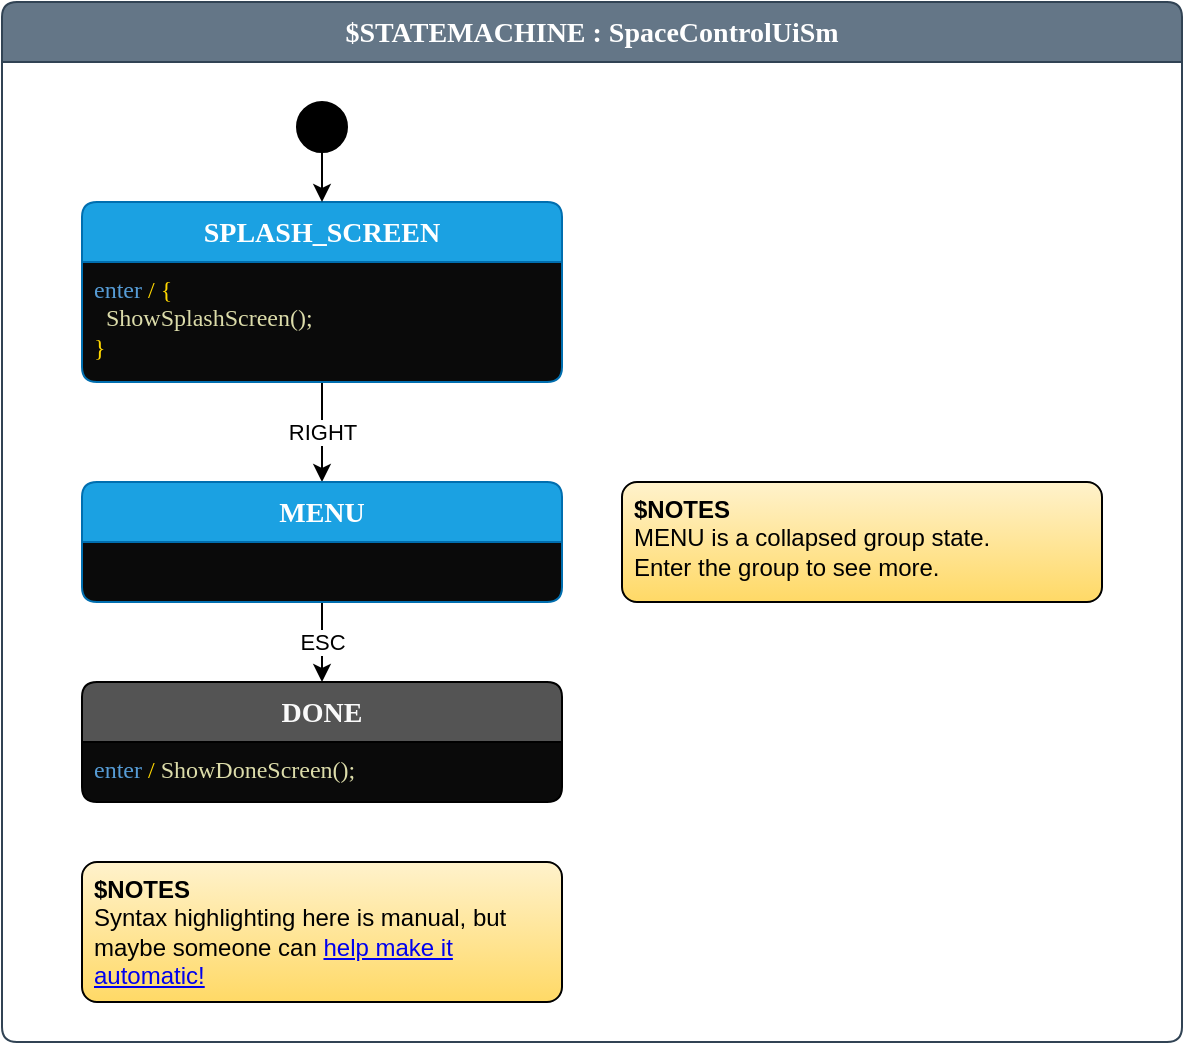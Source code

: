 <mxfile>
    <diagram id="W3NqQyA0DYsyPUMlNqVw" name="Page-1">
        <mxGraphModel dx="1012" dy="787" grid="1" gridSize="10" guides="1" tooltips="1" connect="1" arrows="1" fold="1" page="1" pageScale="1" pageWidth="850" pageHeight="1100" math="0" shadow="0">
            <root>
                <mxCell id="0"/>
                <mxCell id="1" parent="0"/>
                <mxCell id="2" value="$STATEMACHINE : SpaceControlUiSm" style="shape=swimlane;rotatable=0;align=center;verticalAlign=top;fontFamily=Lucida Console;startSize=30;fontSize=14;fontStyle=1;fontColor=#ffffff;fillColor=#647687;swimlaneFillColor=default;rounded=1;arcSize=15;absoluteArcSize=1;strokeColor=#314354;" parent="1" vertex="1">
                    <mxGeometry x="100" y="40" width="590" height="520" as="geometry"/>
                </mxCell>
                <mxCell id="3" value=" " style="fontFamily=Lucida Console;align=left;verticalAlign=top;fillColor=none;gradientColor=none;strokeColor=none;rounded=0;spacingLeft=4;resizable=0;movable=0;deletable=0;rotatable=0;autosize=1;" parent="2" vertex="1" connectable="0">
                    <mxGeometry y="30" width="30" height="20" as="geometry"/>
                </mxCell>
                <mxCell id="4" value="$initial_state" style="shape=ellipse;aspect=fixed;fillColor=#000000;resizable=0;rotatable=0;noLabel=1;editable=0;" parent="2" vertex="1">
                    <mxGeometry x="147.5" y="50" width="25" height="25" as="geometry"/>
                </mxCell>
                <mxCell id="27" value="RIGHT" style="edgeStyle=none;html=1;exitX=0.5;exitY=1;exitDx=0;exitDy=0;entryX=0.5;entryY=0;entryDx=0;entryDy=0;" parent="2" source="5" target="11" edge="1">
                    <mxGeometry relative="1" as="geometry">
                        <mxPoint as="offset"/>
                    </mxGeometry>
                </mxCell>
                <mxCell id="5" value="SPLASH_SCREEN" style="shape=swimlane;rotatable=0;align=center;verticalAlign=top;fontFamily=Lucida Console;startSize=30;fontSize=14;fontStyle=1;fontColor=#ffffff;fillColor=#1ba1e2;swimlaneFillColor=#0A0A0A;rounded=1;arcSize=15;absoluteArcSize=1;strokeColor=#006EAF;labelBackgroundColor=none;labelBorderColor=none;" parent="2" vertex="1">
                    <mxGeometry x="40" y="100" width="240" height="90" as="geometry"/>
                </mxCell>
                <mxCell id="6" value="&lt;font color=&quot;#569cd6&quot;&gt;enter&lt;/font&gt;&lt;font color=&quot;#1ba1e2&quot;&gt; &lt;/font&gt;&lt;font color=&quot;#ffd700&quot;&gt;/ {&lt;br&gt;&amp;nbsp; &lt;/font&gt;&lt;font color=&quot;#dcdcaa&quot;&gt;ShowSplashScreen();&lt;br&gt;&lt;/font&gt;&lt;font color=&quot;#ffd700&quot;&gt;}&lt;/font&gt;" style="fontFamily=Lucida Console;align=left;verticalAlign=top;fillColor=none;gradientColor=none;strokeColor=none;rounded=0;spacingLeft=4;resizable=0;movable=0;deletable=0;rotatable=0;autosize=1;html=1;" parent="5" vertex="1" connectable="0">
                    <mxGeometry y="30" width="180" height="60" as="geometry"/>
                </mxCell>
                <mxCell id="9" style="entryX=0.5;entryY=0;entryDx=0;entryDy=0;" parent="2" source="4" target="5" edge="1">
                    <mxGeometry relative="1" as="geometry"/>
                </mxCell>
                <mxCell id="16" value="ESC" style="edgeStyle=none;html=1;entryX=0.5;entryY=0;entryDx=0;entryDy=0;" parent="2" source="11" target="14" edge="1">
                    <mxGeometry relative="1" as="geometry"/>
                </mxCell>
                <mxCell id="14" value="DONE" style="shape=swimlane;rotatable=0;align=center;verticalAlign=top;fontFamily=Lucida Console;startSize=30;fontSize=14;fontStyle=1;fontColor=#FAFAFA;fillColor=#545454;swimlaneFillColor=#0A0A0A;rounded=1;arcSize=15;absoluteArcSize=1;" parent="2" vertex="1">
                    <mxGeometry x="40" y="340" width="240" height="60" as="geometry"/>
                </mxCell>
                <mxCell id="15" value="&lt;font color=&quot;#569cd6&quot;&gt;enter &lt;/font&gt;&lt;font color=&quot;#ffd700&quot;&gt;/&amp;nbsp;&lt;/font&gt;&lt;font color=&quot;#dcdcaa&quot;&gt;ShowDoneScreen();&lt;/font&gt;" style="fontFamily=Lucida Console;align=left;verticalAlign=top;fillColor=none;gradientColor=none;strokeColor=none;rounded=0;spacingLeft=4;resizable=0;movable=0;deletable=0;rotatable=0;autosize=1;html=1;" parent="14" vertex="1" connectable="0">
                    <mxGeometry y="30" width="210" height="30" as="geometry"/>
                </mxCell>
                <mxCell id="11" value="MENU" style="shape=swimlane;rotatable=0;align=center;verticalAlign=top;fontFamily=Lucida Console;startSize=30;fontSize=14;fontStyle=1;fontColor=#ffffff;fillColor=#1ba1e2;swimlaneFillColor=#0A0A0A;rounded=1;arcSize=15;absoluteArcSize=1;strokeColor=#006EAF;" parent="2" vertex="1" collapsed="1">
                    <mxGeometry x="40" y="240" width="240" height="60" as="geometry">
                        <mxRectangle x="20" y="290" width="240" height="90" as="alternateBounds"/>
                    </mxGeometry>
                </mxCell>
                <mxCell id="12" value="enter / display.SetMenuMode(true);" style="fontFamily=Lucida Console;align=left;verticalAlign=top;fillColor=none;gradientColor=none;strokeColor=none;rounded=0;spacingLeft=4;resizable=0;movable=0;deletable=0;rotatable=0;autosize=1;" parent="11" vertex="1" connectable="0">
                    <mxGeometry y="30" width="270" height="30" as="geometry"/>
                </mxCell>
                <mxCell id="41" value="RIGHT" style="edgeStyle=none;html=1;exitX=1;exitY=0.25;exitDx=0;exitDy=0;entryX=0;entryY=0.25;entryDx=0;entryDy=0;" parent="11" source="18" target="39" edge="1">
                    <mxGeometry relative="1" as="geometry"/>
                </mxCell>
                <mxCell id="45" value="RIGHT" style="edgeStyle=none;html=1;exitX=1;exitY=0.25;exitDx=0;exitDy=0;entryX=0;entryY=0.25;entryDx=0;entryDy=0;" parent="11" source="23" target="43" edge="1">
                    <mxGeometry relative="1" as="geometry"/>
                </mxCell>
                <mxCell id="42" value="LEFT" style="edgeStyle=none;html=1;exitX=0;exitY=0.75;exitDx=0;exitDy=0;entryX=1;entryY=0.75;entryDx=0;entryDy=0;" parent="11" source="39" target="18" edge="1">
                    <mxGeometry relative="1" as="geometry"/>
                </mxCell>
                <mxCell id="46" value="LEFT" style="edgeStyle=none;html=1;exitX=0;exitY=0.75;exitDx=0;exitDy=0;entryX=1;entryY=0.75;entryDx=0;entryDy=0;" parent="11" source="43" target="23" edge="1">
                    <mxGeometry relative="1" as="geometry"/>
                </mxCell>
                <mxCell id="49" value="MAIN_MENU_INNER" style="shape=swimlane;rotatable=0;align=center;verticalAlign=top;fontFamily=Lucida Console;startSize=30;fontSize=14;fontStyle=1;fontColor=#FAFAFA;fillColor=#545454;swimlaneFillColor=default;rounded=1;arcSize=15;absoluteArcSize=1;" parent="11" vertex="1">
                    <mxGeometry x="30" y="145" width="360" height="690" as="geometry"/>
                </mxCell>
                <mxCell id="50" value="enter / MenuHeader(&quot;Main Menu&quot;); " style="fontFamily=Lucida Console;align=left;verticalAlign=top;fillColor=none;gradientColor=none;strokeColor=none;rounded=0;spacingLeft=4;resizable=0;movable=0;deletable=0;rotatable=0;autosize=1;" parent="49" vertex="1" connectable="0">
                    <mxGeometry y="30" width="260" height="30" as="geometry"/>
                </mxCell>
                <mxCell id="17" value="$initial_state" style="shape=ellipse;aspect=fixed;fillColor=#000000;resizable=0;rotatable=0;noLabel=1;editable=0;" parent="49" vertex="1">
                    <mxGeometry x="88" y="105" width="25" height="25" as="geometry"/>
                </mxCell>
                <mxCell id="30" value="&lt;b&gt;$PARENT_ALIAS&lt;/b&gt;" style="shape=rectangle;rounded=1;arcSize=15;absoluteArcSize=1;align=left;verticalAlign=top;whiteSpace=wrap;html=1;spacingLeft=4;strokeWidth=1;strokeColor=#BD7000;fillColor=#f0a30a;fontColor=#000000;" parent="49" vertex="1">
                    <mxGeometry x="200" y="100" width="120" height="30" as="geometry"/>
                </mxCell>
                <mxCell id="53" value="DOWN" style="edgeStyle=none;html=1;exitX=0.25;exitY=1;exitDx=0;exitDy=0;entryX=0.25;entryY=0;entryDx=0;entryDy=0;" parent="49" source="35" target="23" edge="1">
                    <mxGeometry relative="1" as="geometry"/>
                </mxCell>
                <mxCell id="35" value="DRINK" style="shape=swimlane;rotatable=0;align=center;verticalAlign=top;fontFamily=Lucida Console;startSize=30;fontSize=14;fontStyle=1;fontColor=#ffffff;fillColor=#1ba1e2;swimlaneFillColor=default;rounded=1;arcSize=15;absoluteArcSize=1;strokeColor=#006EAF;" parent="49" vertex="1">
                    <mxGeometry x="20" y="323" width="320" height="90" as="geometry"/>
                </mxCell>
                <mxCell id="36" value="enter / MenuOption(&quot;Select Drink&quot;); &#10;" style="fontFamily=Lucida Console;align=left;verticalAlign=top;fillColor=none;gradientColor=none;strokeColor=none;rounded=0;spacingLeft=4;resizable=0;movable=0;deletable=0;rotatable=0;autosize=1;" parent="35" vertex="1" connectable="0">
                    <mxGeometry y="30" width="280" height="30" as="geometry"/>
                </mxCell>
                <mxCell id="51" value="DOWN" style="edgeStyle=none;html=1;exitX=0.25;exitY=1;exitDx=0;exitDy=0;entryX=0.25;entryY=0;entryDx=0;entryDy=0;" parent="49" source="18" target="35" edge="1">
                    <mxGeometry relative="1" as="geometry"/>
                </mxCell>
                <mxCell id="18" value="FOOD" style="shape=swimlane;rotatable=0;align=center;verticalAlign=top;fontFamily=Lucida Console;startSize=30;fontSize=14;fontStyle=1;fontColor=#ffffff;fillColor=#008a00;swimlaneFillColor=default;rounded=1;arcSize=15;absoluteArcSize=1;strokeColor=#005700;" parent="49" vertex="1">
                    <mxGeometry x="20" y="170" width="320" height="90" as="geometry"/>
                </mxCell>
                <mxCell id="19" value="enter / MenuOption(&quot;Select Food&quot;); &#10;(UP, PG_UP) / Beep();" style="fontFamily=Lucida Console;align=left;verticalAlign=top;fillColor=none;gradientColor=none;strokeColor=none;rounded=0;spacingLeft=4;resizable=0;movable=0;deletable=0;rotatable=0;autosize=1;" parent="18" vertex="1" connectable="0">
                    <mxGeometry y="30" width="270" height="40" as="geometry"/>
                </mxCell>
                <mxCell id="22" style="edgeStyle=none;html=1;exitX=0.5;exitY=1;exitDx=0;exitDy=0;entryX=0.25;entryY=0;entryDx=0;entryDy=0;" parent="49" source="17" target="18" edge="1">
                    <mxGeometry relative="1" as="geometry"/>
                </mxCell>
                <mxCell id="31" value="PG_UP" style="edgeStyle=none;html=1;exitX=0.5;exitY=1;exitDx=0;exitDy=0;entryX=0.75;entryY=0;entryDx=0;entryDy=0;" parent="49" source="30" target="18" edge="1">
                    <mxGeometry relative="1" as="geometry"/>
                </mxCell>
                <mxCell id="26" value="UP" style="edgeStyle=none;html=1;exitX=0.75;exitY=0;exitDx=0;exitDy=0;entryX=0.75;entryY=1;entryDx=0;entryDy=0;startArrow=none;" parent="49" source="35" target="18" edge="1">
                    <mxGeometry relative="1" as="geometry"/>
                </mxCell>
                <mxCell id="52" value="UP" style="edgeStyle=none;html=1;exitX=0.75;exitY=0;exitDx=0;exitDy=0;entryX=0.75;entryY=1;entryDx=0;entryDy=0;" parent="49" source="23" target="35" edge="1">
                    <mxGeometry relative="1" as="geometry"/>
                </mxCell>
                <mxCell id="23" value="SYSTEM_INFO" style="shape=swimlane;rotatable=0;align=center;verticalAlign=top;fontFamily=Lucida Console;startSize=30;fontSize=14;fontStyle=1;fontColor=#ffffff;fillColor=#76608a;swimlaneFillColor=default;rounded=1;arcSize=15;absoluteArcSize=1;strokeColor=#432D57;" parent="49" vertex="1">
                    <mxGeometry x="20" y="470" width="320" height="90" as="geometry"/>
                </mxCell>
                <mxCell id="24" value="enter / MenuOption(&quot;System Info&quot;);&#10;(DOWN, PG_DOWN) / Beep();" style="fontFamily=Lucida Console;align=left;verticalAlign=top;fillColor=none;gradientColor=none;strokeColor=none;rounded=0;spacingLeft=4;resizable=0;movable=0;deletable=0;rotatable=0;autosize=1;" parent="23" vertex="1" connectable="0">
                    <mxGeometry y="30" width="270" height="40" as="geometry"/>
                </mxCell>
                <mxCell id="33" value="PG_DOWN" style="edgeStyle=none;html=1;exitX=0.75;exitY=1;exitDx=0;exitDy=0;entryX=0.75;entryY=1;entryDx=0;entryDy=0;" parent="49" source="49" target="23" edge="1">
                    <mxGeometry relative="1" as="geometry"/>
                </mxCell>
                <mxCell id="138" value="&lt;b&gt;$NOTES&lt;/b&gt;&lt;br&gt;PARENT_ALIAS here aliases MAIN_MENU_INNER. Parent aliases can help with drawing." style="shape=rectangle;rounded=1;arcSize=15;absoluteArcSize=1;align=left;verticalAlign=top;whiteSpace=wrap;html=1;spacingLeft=4;strokeWidth=1;strokeColor=default;fillColor=#fff2cc;fontColor=#000000;gradientColor=#ffd966;" parent="49" vertex="1">
                    <mxGeometry x="20" y="580" width="210" height="70" as="geometry"/>
                </mxCell>
                <mxCell id="57" value="via exit food_selected" style="edgeStyle=none;html=1;exitX=0;exitY=0.5;exitDx=0;exitDy=0;entryX=1;entryY=0.5;entryDx=0;entryDy=0;" parent="11" source="39" target="18" edge="1">
                    <mxGeometry relative="1" as="geometry"/>
                </mxCell>
                <mxCell id="55" value="LEFT" style="edgeStyle=orthogonalEdgeStyle;html=1;exitX=0;exitY=0.75;exitDx=0;exitDy=0;entryX=1;entryY=0.75;entryDx=0;entryDy=0;curved=1;" parent="11" source="47" target="35" edge="1">
                    <mxGeometry relative="1" as="geometry"/>
                </mxCell>
                <mxCell id="56" value="RIGHT" style="edgeStyle=none;html=1;exitX=1;exitY=0.25;exitDx=0;exitDy=0;entryX=0;entryY=0.25;entryDx=0;entryDy=0;" parent="11" source="35" target="47" edge="1">
                    <mxGeometry relative="1" as="geometry"/>
                </mxCell>
                <mxCell id="112" value="ESC" style="edgeStyle=none;html=1;exitX=0.5;exitY=0;exitDx=0;exitDy=0;labelBackgroundColor=none;entryX=1.001;entryY=0.032;entryDx=0;entryDy=0;entryPerimeter=0;" parent="11" source="110" target="49" edge="1">
                    <mxGeometry x="-0.895" y="20" relative="1" as="geometry">
                        <Array as="points">
                            <mxPoint x="645" y="165"/>
                        </Array>
                        <mxPoint as="offset"/>
                        <mxPoint x="390" y="166" as="targetPoint"/>
                    </mxGeometry>
                </mxCell>
                <mxCell id="110" value="ESC_CATCHER_1" style="shape=swimlane;rotatable=0;align=center;verticalAlign=top;fontFamily=Lucida Console;startSize=30;fontSize=14;fontStyle=1;fontColor=#FAFAFA;fillColor=#545454;swimlaneFillColor=default;rounded=1;arcSize=15;absoluteArcSize=1;" parent="11" vertex="1">
                    <mxGeometry x="470" y="265" width="350" height="570" as="geometry"/>
                </mxCell>
                <mxCell id="111" value=" " style="fontFamily=Lucida Console;align=left;verticalAlign=top;fillColor=none;gradientColor=none;strokeColor=none;rounded=0;spacingLeft=4;resizable=0;movable=0;deletable=0;rotatable=0;autosize=1;" parent="110" vertex="1" connectable="0">
                    <mxGeometry y="30" width="30" height="20" as="geometry"/>
                </mxCell>
                <mxCell id="54" value="RIGHT via entry self_destruct" style="html=1;exitX=0.25;exitY=1;exitDx=0;exitDy=0;entryX=0.5;entryY=0;entryDx=0;entryDy=0;edgeStyle=orthogonalEdgeStyle;" parent="110" source="47" target="43" edge="1">
                    <mxGeometry x="0.23" y="72" relative="1" as="geometry">
                        <mxPoint x="110" y="440" as="targetPoint"/>
                        <mxPoint x="-2" y="-15" as="offset"/>
                    </mxGeometry>
                </mxCell>
                <mxCell id="47" value="DRINK_MENU" style="shape=swimlane;rotatable=0;align=center;verticalAlign=top;fontFamily=Lucida Console;startSize=30;fontSize=14;fontStyle=1;fontColor=#ffffff;fillColor=#1ba1e2;swimlaneFillColor=default;rounded=1;arcSize=15;absoluteArcSize=1;strokeColor=#006EAF;" parent="110" vertex="1">
                    <mxGeometry x="20" y="200" width="300" height="100" as="geometry">
                        <mxRectangle x="480" y="380" width="190" height="90" as="alternateBounds"/>
                    </mxGeometry>
                </mxCell>
                <mxCell id="48" value="enter / {&#10;  MenuHeader(&quot;Coffee System Offline&quot;);&#10;  MenuOption(&quot;Activate self destruct?&quot;);&#10;}" style="fontFamily=Lucida Console;align=left;verticalAlign=top;fillColor=none;gradientColor=none;strokeColor=none;rounded=0;spacingLeft=4;resizable=0;movable=0;deletable=0;rotatable=0;autosize=1;" parent="47" vertex="1" connectable="0">
                    <mxGeometry y="30" width="310" height="70" as="geometry"/>
                </mxCell>
                <mxCell id="39" value="FOOD_MENU" style="shape=swimlane;rotatable=0;align=center;verticalAlign=top;fontFamily=Lucida Console;startSize=30;fontSize=14;fontStyle=1;fontColor=#ffffff;fillColor=#008a00;swimlaneFillColor=default;rounded=1;arcSize=15;absoluteArcSize=1;strokeColor=#005700;" parent="110" vertex="1" collapsed="1">
                    <mxGeometry x="70" y="50" width="190" height="90" as="geometry">
                        <mxRectangle x="490" y="175" width="320" height="90" as="alternateBounds"/>
                    </mxGeometry>
                </mxCell>
                <mxCell id="40" value="enter / MenuHeader(&quot;Food Menu&quot;);" style="fontFamily=Lucida Console;align=left;verticalAlign=top;fillColor=none;gradientColor=none;strokeColor=none;rounded=0;spacingLeft=4;resizable=0;movable=0;deletable=0;rotatable=0;autosize=1;" parent="39" vertex="1" connectable="0">
                    <mxGeometry y="30" width="260" height="30" as="geometry"/>
                </mxCell>
                <mxCell id="109" style="edgeStyle=none;html=1;exitX=0.5;exitY=1;exitDx=0;exitDy=0;entryX=0.5;entryY=0;entryDx=0;entryDy=0;labelBackgroundColor=none;" parent="39" source="108" target="106" edge="1">
                    <mxGeometry relative="1" as="geometry"/>
                </mxCell>
                <mxCell id="123" value="DOWN" style="edgeStyle=none;html=1;exitX=0.75;exitY=1;exitDx=0;exitDy=0;entryX=0.75;entryY=0;entryDx=0;entryDy=0;labelBackgroundColor=none;" parent="39" source="106" target="117" edge="1">
                    <mxGeometry relative="1" as="geometry"/>
                </mxCell>
                <mxCell id="132" value="RIGHT / burritoCount--;" style="edgeStyle=orthogonalEdgeStyle;html=1;exitX=1;exitY=0.5;exitDx=0;exitDy=0;entryX=0.25;entryY=0;entryDx=0;entryDy=0;labelBackgroundColor=default;" parent="39" source="106" target="121" edge="1">
                    <mxGeometry relative="1" as="geometry"/>
                </mxCell>
                <mxCell id="106" value="EAT_BURRITO" style="shape=swimlane;rotatable=0;align=center;verticalAlign=top;fontFamily=Lucida Console;startSize=30;fontSize=14;fontStyle=1;fontColor=#ffffff;fillColor=#1ba1e2;swimlaneFillColor=default;rounded=1;arcSize=15;absoluteArcSize=1;strokeColor=#006EAF;" parent="39" vertex="1">
                    <mxGeometry x="40" y="150" width="300" height="70" as="geometry"/>
                </mxCell>
                <mxCell id="107" value="enter / MenuOption(&quot;Big Fat Burrito&quot;);" style="fontFamily=Lucida Console;align=left;verticalAlign=top;fillColor=none;gradientColor=none;strokeColor=none;rounded=0;spacingLeft=4;resizable=0;movable=0;deletable=0;rotatable=0;autosize=1;" parent="106" vertex="1" connectable="0">
                    <mxGeometry y="30" width="300" height="30" as="geometry"/>
                </mxCell>
                <mxCell id="108" value="$initial_state" style="shape=ellipse;aspect=fixed;fillColor=#000000;resizable=0;rotatable=0;noLabel=1;editable=0;" parent="39" vertex="1">
                    <mxGeometry x="177.5" y="90" width="25" height="25" as="geometry"/>
                </mxCell>
                <mxCell id="124" value="DOWN" style="edgeStyle=none;html=1;exitX=0.75;exitY=1;exitDx=0;exitDy=0;entryX=0.75;entryY=0;entryDx=0;entryDy=0;labelBackgroundColor=none;" parent="39" source="117" target="119" edge="1">
                    <mxGeometry relative="1" as="geometry"/>
                </mxCell>
                <mxCell id="126" value="UP" style="edgeStyle=none;html=1;exitX=0.25;exitY=0;exitDx=0;exitDy=0;entryX=0.25;entryY=1;entryDx=0;entryDy=0;labelBackgroundColor=none;" parent="39" source="117" target="106" edge="1">
                    <mxGeometry relative="1" as="geometry"/>
                </mxCell>
                <mxCell id="127" value="RIGHT" style="edgeStyle=none;html=1;exitX=1;exitY=0.5;exitDx=0;exitDy=0;entryX=0;entryY=0.5;entryDx=0;entryDy=0;labelBackgroundColor=default;" parent="39" source="117" target="128" edge="1">
                    <mxGeometry relative="1" as="geometry"/>
                </mxCell>
                <mxCell id="117" value="EAT_SLUDGE" style="shape=swimlane;rotatable=0;align=center;verticalAlign=top;fontFamily=Lucida Console;startSize=30;fontSize=14;fontStyle=1;fontColor=#ffffff;fillColor=#1ba1e2;swimlaneFillColor=default;rounded=1;arcSize=15;absoluteArcSize=1;strokeColor=#006EAF;" parent="39" vertex="1">
                    <mxGeometry x="40" y="300" width="300" height="70" as="geometry"/>
                </mxCell>
                <mxCell id="118" value="enter / MenuOption(&quot;Nutrient Mush&quot;);" style="fontFamily=Lucida Console;align=left;verticalAlign=top;fillColor=none;gradientColor=none;strokeColor=none;rounded=0;spacingLeft=4;resizable=0;movable=0;deletable=0;rotatable=0;autosize=1;" parent="117" vertex="1" connectable="0">
                    <mxGeometry y="30" width="290" height="30" as="geometry"/>
                </mxCell>
                <mxCell id="125" value="UP" style="edgeStyle=none;html=1;exitX=0.25;exitY=0;exitDx=0;exitDy=0;entryX=0.25;entryY=1;entryDx=0;entryDy=0;labelBackgroundColor=none;" parent="39" source="119" target="117" edge="1">
                    <mxGeometry relative="1" as="geometry"/>
                </mxCell>
                <mxCell id="133" value="RIGHT" style="edgeStyle=orthogonalEdgeStyle;html=1;exitX=1;exitY=0.5;exitDx=0;exitDy=0;entryX=0.25;entryY=1;entryDx=0;entryDy=0;labelBackgroundColor=default;" parent="39" source="119" target="121" edge="1">
                    <mxGeometry relative="1" as="geometry"/>
                </mxCell>
                <mxCell id="119" value="EAT_MRE" style="shape=swimlane;rotatable=0;align=center;verticalAlign=top;fontFamily=Lucida Console;startSize=30;fontSize=14;fontStyle=1;fontColor=#ffffff;fillColor=#1ba1e2;swimlaneFillColor=default;rounded=1;arcSize=15;absoluteArcSize=1;strokeColor=#006EAF;" parent="39" vertex="1">
                    <mxGeometry x="40" y="440" width="300" height="70" as="geometry"/>
                </mxCell>
                <mxCell id="120" value="enter / MenuOption(&quot;MRE&quot;);" style="fontFamily=Lucida Console;align=left;verticalAlign=top;fillColor=none;gradientColor=none;strokeColor=none;rounded=0;spacingLeft=4;resizable=0;movable=0;deletable=0;rotatable=0;autosize=1;" parent="119" vertex="1" connectable="0">
                    <mxGeometry y="30" width="210" height="30" as="geometry"/>
                </mxCell>
                <mxCell id="134" value="&lt;span style=&quot;&quot;&gt;[ t1After( 3.5 s ) ]&lt;/span&gt;" style="html=1;exitX=1;exitY=0.5;exitDx=0;exitDy=0;entryX=0;entryY=0.5;entryDx=0;entryDy=0;labelBackgroundColor=default;" parent="39" source="121" target="113" edge="1">
                    <mxGeometry relative="1" as="geometry"/>
                </mxCell>
                <mxCell id="113" value="exit : food_selected" style="fontFamily=Lucida Console;align=center;verticalAlign=middle;shape=ellipse;aspect=fixed;resizable=0;rotatable=0;labelPosition=center;verticalLabelPosition=top;strokeColor=#b11f1f;strokeWidth=4;fillColor=#FFFFFF;gradientColor=#d4d4d4cc;" parent="39" vertex="1">
                    <mxGeometry x="1245" y="320" width="30" height="30" as="geometry"/>
                </mxCell>
                <mxCell id="135" value="EVENT_EATER_2" style="shape=swimlane;rotatable=0;align=center;verticalAlign=top;fontFamily=Lucida Console;startSize=30;fontSize=14;fontStyle=1;fontColor=#ffffff;fillColor=#647687;swimlaneFillColor=default;rounded=1;arcSize=15;absoluteArcSize=1;strokeColor=#314354;" parent="39" vertex="1">
                    <mxGeometry x="420" y="80" width="710" height="450" as="geometry"/>
                </mxCell>
                <mxCell id="136" value="(LEFT, ESC) / { }" style="fontFamily=Lucida Console;align=left;verticalAlign=top;fillColor=none;gradientColor=none;strokeColor=none;rounded=0;spacingLeft=4;resizable=0;movable=0;deletable=0;rotatable=0;autosize=1;" parent="135" vertex="1" connectable="0">
                    <mxGeometry y="30" width="150" height="30" as="geometry"/>
                </mxCell>
                <mxCell id="128" value="COOKING_FOOD1" style="shape=swimlane;rotatable=0;align=center;verticalAlign=top;fontFamily=Lucida Console;startSize=30;fontSize=14;fontStyle=1;fontColor=#ffffff;fillColor=#1ba1e2;swimlaneFillColor=default;rounded=1;arcSize=15;absoluteArcSize=1;strokeColor=#006EAF;" parent="135" vertex="1">
                    <mxGeometry x="20" y="210" width="250" height="90" as="geometry"/>
                </mxCell>
                <mxCell id="129" value="enter / t1Restart();&#10;enter / MenuHeader(&quot;Mush...&quot;);&#10;enter / MenuOption(&quot;Gross...&quot;);" style="fontFamily=Lucida Console;align=left;verticalAlign=top;fillColor=none;gradientColor=none;strokeColor=none;rounded=0;spacingLeft=4;resizable=0;movable=0;deletable=0;rotatable=0;autosize=1;" parent="128" vertex="1" connectable="0">
                    <mxGeometry y="30" width="250" height="60" as="geometry"/>
                </mxCell>
                <mxCell id="121" value="COOKING_FOOD" style="shape=swimlane;rotatable=0;align=center;verticalAlign=top;fontFamily=Lucida Console;startSize=30;fontSize=14;fontStyle=1;fontColor=#ffffff;fillColor=#1ba1e2;swimlaneFillColor=default;rounded=1;arcSize=15;absoluteArcSize=1;strokeColor=#006EAF;" parent="135" vertex="1">
                    <mxGeometry x="370" y="195" width="300" height="120" as="geometry"/>
                </mxCell>
                <mxCell id="122" value="enter / {&#10;  t1Restart();&#10;  MenuHeader(&quot;Cooking Food&quot;);&#10;  MenuOption(&quot;...&quot;);&#10;}" style="fontFamily=Lucida Console;align=left;verticalAlign=top;fillColor=none;gradientColor=none;strokeColor=none;rounded=0;spacingLeft=4;resizable=0;movable=0;deletable=0;rotatable=0;autosize=1;" parent="121" vertex="1" connectable="0">
                    <mxGeometry y="30" width="240" height="90" as="geometry"/>
                </mxCell>
                <mxCell id="130" value="[ t1After( 1s ) ]" style="edgeStyle=none;html=1;exitX=1;exitY=0.5;exitDx=0;exitDy=0;entryX=0;entryY=0.5;entryDx=0;entryDy=0;labelBackgroundColor=none;" parent="135" source="128" target="121" edge="1">
                    <mxGeometry y="15" relative="1" as="geometry">
                        <mxPoint as="offset"/>
                    </mxGeometry>
                </mxCell>
                <mxCell id="139" value="&lt;b&gt;$NOTES&lt;/b&gt;&lt;br&gt;This parent state simply eats the LEFT and ESC events so that they have no effect." style="shape=rectangle;rounded=1;arcSize=15;absoluteArcSize=1;align=left;verticalAlign=top;whiteSpace=wrap;html=1;spacingLeft=4;strokeWidth=1;strokeColor=default;fillColor=#fff2cc;fontColor=#000000;gradientColor=#ffd966;" parent="135" vertex="1">
                    <mxGeometry x="490" y="50" width="200" height="70" as="geometry"/>
                </mxCell>
                <mxCell id="43" value="SYSTEM_INFO_MENU" style="shape=swimlane;rotatable=0;align=center;verticalAlign=top;fontFamily=Lucida Console;startSize=30;fontSize=14;fontStyle=1;fontColor=#ffffff;fillColor=#76608a;swimlaneFillColor=default;rounded=1;arcSize=15;absoluteArcSize=1;strokeColor=#432D57;" parent="110" vertex="1" collapsed="1">
                    <mxGeometry x="15" y="350" width="190" height="90" as="geometry">
                        <mxRectangle x="480" y="565" width="320" height="90" as="alternateBounds"/>
                    </mxGeometry>
                </mxCell>
                <mxCell id="44" value="" style="fontFamily=Lucida Console;align=left;verticalAlign=top;fillColor=none;gradientColor=none;strokeColor=none;rounded=0;spacingLeft=4;resizable=0;movable=0;deletable=0;rotatable=0;autosize=1;" parent="43" vertex="1" connectable="0">
                    <mxGeometry y="30" width="50" height="40" as="geometry"/>
                </mxCell>
                <mxCell id="58" value="" style="fontFamily=Lucida Console;align=left;verticalAlign=top;fillColor=none;gradientColor=none;strokeColor=none;rounded=0;spacingLeft=4;resizable=0;movable=0;deletable=0;rotatable=0;autosize=1;" parent="43" vertex="1" connectable="0">
                    <mxGeometry x="10" y="40" width="50" height="40" as="geometry"/>
                </mxCell>
                <mxCell id="67" value="DOWN" style="edgeStyle=none;html=1;exitX=0.25;exitY=1;exitDx=0;exitDy=0;entryX=0.25;entryY=0;entryDx=0;entryDy=0;" parent="43" source="68" target="77" edge="1">
                    <mxGeometry relative="1" as="geometry"/>
                </mxCell>
                <mxCell id="68" value="BURRITO_COUNT" style="shape=swimlane;rotatable=0;align=center;verticalAlign=top;fontFamily=Lucida Console;startSize=30;fontSize=14;fontStyle=1;fontColor=#ffffff;fillColor=#1ba1e2;swimlaneFillColor=default;rounded=1;arcSize=15;absoluteArcSize=1;strokeColor=#006EAF;" parent="43" vertex="1">
                    <mxGeometry x="60" y="390" width="430" height="90" as="geometry"/>
                </mxCell>
                <mxCell id="69" value="enter / MenuOption(&quot;Burrito count: &quot; + burritoCount); &#10;" style="fontFamily=Lucida Console;align=left;verticalAlign=top;fillColor=none;gradientColor=none;strokeColor=none;rounded=0;spacingLeft=4;resizable=0;movable=0;deletable=0;rotatable=0;autosize=1;" parent="68" vertex="1" connectable="0">
                    <mxGeometry y="30" width="410" height="30" as="geometry"/>
                </mxCell>
                <mxCell id="70" value="DOWN" style="edgeStyle=none;html=1;exitX=0.25;exitY=1;exitDx=0;exitDy=0;entryX=0.25;entryY=0;entryDx=0;entryDy=0;" parent="43" source="71" target="68" edge="1">
                    <mxGeometry relative="1" as="geometry"/>
                </mxCell>
                <mxCell id="71" value="DISTANCE" style="shape=swimlane;rotatable=0;align=center;verticalAlign=top;fontFamily=Lucida Console;startSize=30;fontSize=14;fontStyle=1;fontColor=#ffffff;fillColor=#1ba1e2;swimlaneFillColor=default;rounded=1;arcSize=15;absoluteArcSize=1;strokeColor=#006EAF;" parent="43" vertex="1">
                    <mxGeometry x="60" y="180" width="430" height="90" as="geometry"/>
                </mxCell>
                <mxCell id="72" value="enter / MenuOption(&quot;Distance to Tau Ceti: &quot; + distance); &#10;(UP, PG_UP) / Beep();" style="fontFamily=Lucida Console;align=left;verticalAlign=top;fillColor=none;gradientColor=none;strokeColor=none;rounded=0;spacingLeft=4;resizable=0;movable=0;deletable=0;rotatable=0;autosize=1;" parent="71" vertex="1" connectable="0">
                    <mxGeometry y="30" width="430" height="40" as="geometry"/>
                </mxCell>
                <mxCell id="73" value="&lt;span style=&quot;font-family: &amp;quot;Lucida Console&amp;quot;; font-size: 12px; text-align: left;&quot;&gt;/ MenuHeader(&quot;System Info&quot;);&lt;/span&gt;" style="edgeStyle=none;html=1;exitX=0.5;exitY=1;exitDx=0;exitDy=0;entryX=0.25;entryY=0;entryDx=0;entryDy=0;labelBackgroundColor=default;" parent="43" source="65" target="71" edge="1">
                    <mxGeometry relative="1" as="geometry"/>
                </mxCell>
                <mxCell id="74" value="PG_UP" style="edgeStyle=none;html=1;exitX=0.5;exitY=1;exitDx=0;exitDy=0;entryX=0.75;entryY=0;entryDx=0;entryDy=0;" parent="43" source="66" target="71" edge="1">
                    <mxGeometry relative="1" as="geometry"/>
                </mxCell>
                <mxCell id="75" value="UP" style="edgeStyle=none;html=1;exitX=0.75;exitY=0;exitDx=0;exitDy=0;entryX=0.75;entryY=1;entryDx=0;entryDy=0;startArrow=none;" parent="43" source="68" target="71" edge="1">
                    <mxGeometry relative="1" as="geometry"/>
                </mxCell>
                <mxCell id="76" value="UP" style="edgeStyle=none;html=1;exitX=0.75;exitY=0;exitDx=0;exitDy=0;entryX=0.75;entryY=1;entryDx=0;entryDy=0;" parent="43" source="77" target="68" edge="1">
                    <mxGeometry relative="1" as="geometry"/>
                </mxCell>
                <mxCell id="95" value="RIGHT [count &amp;gt;= 5]" style="edgeStyle=none;html=1;exitX=1;exitY=0.25;exitDx=0;exitDy=0;entryX=0;entryY=0.25;entryDx=0;entryDy=0;" parent="43" source="77" target="91" edge="1">
                    <mxGeometry relative="1" as="geometry"/>
                </mxCell>
                <mxCell id="77" value="SELF_DESTRUCT_OPTION" style="shape=swimlane;rotatable=0;align=center;verticalAlign=top;fontFamily=Lucida Console;startSize=30;fontSize=14;fontStyle=1;fontColor=#ffffff;fillColor=#a20025;swimlaneFillColor=default;rounded=1;arcSize=15;absoluteArcSize=1;strokeColor=#6F0000;" parent="43" vertex="1">
                    <mxGeometry x="60" y="570" width="430" height="130" as="geometry"/>
                </mxCell>
                <mxCell id="78" value="enter / {&#10;  count = 0;&#10;  MenuOption(&quot;Self Destruct?&quot;);&#10;}&#10;1. RIGHT / count++; Beep();&#10;(DOWN, PG_DOWN) / Beep();" style="fontFamily=Lucida Console;align=left;verticalAlign=top;fillColor=none;gradientColor=none;strokeColor=none;rounded=0;spacingLeft=4;resizable=0;movable=0;deletable=0;rotatable=0;autosize=1;" parent="77" vertex="1" connectable="0">
                    <mxGeometry y="30" width="250" height="100" as="geometry"/>
                </mxCell>
                <mxCell id="79" value="PG_DOWN" style="edgeStyle=none;html=1;exitX=0.5;exitY=0;exitDx=0;exitDy=0;entryX=0.75;entryY=1;entryDx=0;entryDy=0;" parent="43" source="90" target="77" edge="1">
                    <mxGeometry relative="1" as="geometry">
                        <mxPoint x="280" y="695" as="sourcePoint"/>
                    </mxGeometry>
                </mxCell>
                <mxCell id="94" style="edgeStyle=none;html=1;exitX=0.5;exitY=1;exitDx=0;exitDy=0;entryX=0.25;entryY=0;entryDx=0;entryDy=0;" parent="43" source="93" target="91" edge="1">
                    <mxGeometry relative="1" as="geometry"/>
                </mxCell>
                <mxCell id="90" value="&lt;b&gt;$PARENT_ALIAS&lt;/b&gt;" style="shape=rectangle;rounded=1;arcSize=15;absoluteArcSize=1;align=left;verticalAlign=top;whiteSpace=wrap;html=1;spacingLeft=4;strokeWidth=1;strokeColor=#BD7000;fillColor=#f0a30a;fontColor=#000000;" parent="43" vertex="1">
                    <mxGeometry x="322" y="760" width="120" height="40" as="geometry"/>
                </mxCell>
                <mxCell id="66" value="&lt;b&gt;$PARENT_ALIAS&lt;/b&gt;" style="shape=rectangle;rounded=1;arcSize=15;absoluteArcSize=1;align=left;verticalAlign=top;whiteSpace=wrap;html=1;spacingLeft=4;strokeWidth=1;strokeColor=#BD7000;fillColor=#f0a30a;fontColor=#000000;" parent="43" vertex="1">
                    <mxGeometry x="323" y="100" width="120" height="40" as="geometry"/>
                </mxCell>
                <mxCell id="65" value="$initial_state" style="shape=ellipse;aspect=fixed;fillColor=#000000;resizable=0;rotatable=0;noLabel=1;editable=0;" parent="43" vertex="1">
                    <mxGeometry x="155" y="75" width="25" height="25" as="geometry"/>
                </mxCell>
                <mxCell id="93" value="entry : self_destruct" style="fontFamily=Lucida Console;align=center;verticalAlign=middle;shape=ellipse;aspect=fixed;resizable=0;rotatable=0;labelPosition=center;verticalLabelPosition=top;strokeColor=#27ae27;strokeWidth=4;fillColor=#FFFFFF;gradientColor=#d4d4d4cc;" parent="43" vertex="1">
                    <mxGeometry x="680" y="520" width="30" height="30" as="geometry"/>
                </mxCell>
                <mxCell id="91" value="SELF_DESTRUCT" style="shape=swimlane;rotatable=0;align=center;verticalAlign=top;fontFamily=Lucida Console;startSize=30;fontSize=14;fontStyle=1;fontColor=#ffffff;fillColor=#a20025;swimlaneFillColor=default;rounded=1;arcSize=15;absoluteArcSize=1;strokeColor=#6F0000;" parent="43" vertex="1" collapsed="1">
                    <mxGeometry x="640" y="580" width="220" height="90" as="geometry">
                        <mxRectangle x="520" y="580" width="320" height="90" as="alternateBounds"/>
                    </mxGeometry>
                </mxCell>
                <mxCell id="92" value="enter / StartSelfDestructTimer();&#10;LEFT / Beep();" style="fontFamily=Lucida Console;align=left;verticalAlign=top;fillColor=none;gradientColor=none;strokeColor=none;rounded=0;spacingLeft=4;resizable=0;movable=0;deletable=0;rotatable=0;autosize=1;" parent="91" vertex="1" connectable="0">
                    <mxGeometry y="30" width="260" height="40" as="geometry"/>
                </mxCell>
                <mxCell id="101" value="&lt;span style=&quot;font-family: &amp;quot;Lucida Console&amp;quot;; font-size: 12px; text-align: left;&quot;&gt;[ t1.Elapsed.Seconds &amp;gt;= 1 ]&lt;/span&gt;" style="edgeStyle=none;html=1;exitX=0.25;exitY=1;exitDx=0;exitDy=0;entryX=0.5;entryY=1;entryDx=0;entryDy=0;labelBackgroundColor=none;" parent="91" source="97" target="97" edge="1">
                    <mxGeometry x="0.071" y="-10" relative="1" as="geometry">
                        <mxPoint x="290" y="280" as="targetPoint"/>
                        <Array as="points">
                            <mxPoint x="180" y="290"/>
                            <mxPoint x="320" y="290"/>
                        </Array>
                        <mxPoint as="offset"/>
                    </mxGeometry>
                </mxCell>
                <mxCell id="97" value="SD_1" style="shape=swimlane;rotatable=0;align=center;verticalAlign=top;fontFamily=Lucida Console;startSize=30;fontSize=14;fontStyle=1;fontColor=#ffffff;fillColor=#a20025;swimlaneFillColor=default;rounded=1;arcSize=15;absoluteArcSize=1;strokeColor=#6F0000;" parent="91" vertex="1">
                    <mxGeometry x="40" y="130" width="560" height="120" as="geometry"/>
                </mxCell>
                <mxCell id="98" value="enter / Beep();&#10;enter / t1.Restart();&#10;enter / MenuHeader($&quot;SELF DESTRUCT IN &quot; + SelfDestructSeconds);&#10;DO [SelfDestructSeconds &lt;= 0] / SelfDestruct();&#10;&#10; " style="fontFamily=Lucida Console;align=left;verticalAlign=top;fillColor=none;gradientColor=none;strokeColor=none;rounded=0;spacingLeft=4;resizable=0;movable=0;deletable=0;rotatable=0;autosize=1;" parent="97" vertex="1" connectable="0">
                    <mxGeometry y="30" width="480" height="90" as="geometry"/>
                </mxCell>
                <mxCell id="100" style="edgeStyle=none;html=1;exitX=0.5;exitY=1;exitDx=0;exitDy=0;" parent="91" source="99" target="97" edge="1">
                    <mxGeometry relative="1" as="geometry"/>
                </mxCell>
                <mxCell id="99" value="$initial_state" style="shape=ellipse;aspect=fixed;fillColor=#000000;resizable=0;rotatable=0;noLabel=1;editable=0;" parent="91" vertex="1">
                    <mxGeometry x="307.5" y="80" width="25" height="25" as="geometry"/>
                </mxCell>
                <mxCell id="137" value="&lt;b&gt;$NOTES&lt;/b&gt;&lt;br&gt;This group provides a simple way to handle&lt;br&gt;the ESC key to go back to the main menu." style="shape=rectangle;rounded=1;arcSize=15;absoluteArcSize=1;align=left;verticalAlign=top;whiteSpace=wrap;html=1;spacingLeft=4;strokeWidth=1;strokeColor=default;fillColor=#fff2cc;fontColor=#000000;gradientColor=#ffd966;" parent="110" vertex="1">
                    <mxGeometry x="15" y="460" width="250" height="70" as="geometry"/>
                </mxCell>
                <mxCell id="116" style="edgeStyle=none;html=1;entryX=0.5;entryY=0;entryDx=0;entryDy=0;labelBackgroundColor=none;" parent="11" source="115" target="49" edge="1">
                    <mxGeometry relative="1" as="geometry"/>
                </mxCell>
                <mxCell id="115" value="$initial_state" style="shape=ellipse;aspect=fixed;fillColor=#000000;resizable=0;rotatable=0;noLabel=1;editable=0;" parent="11" vertex="1">
                    <mxGeometry x="197.5" y="80" width="25" height="25" as="geometry"/>
                </mxCell>
                <mxCell id="140" value="&lt;b&gt;$NOTES&lt;/b&gt;&lt;br&gt;Syntax highlighting here is manual, but maybe someone can &lt;a href=&quot;https://github.com/StateSmith/StateSmith-drawio-plugin/issues/26&quot;&gt;help make it automatic!&lt;/a&gt;" style="shape=rectangle;rounded=1;arcSize=15;absoluteArcSize=1;align=left;verticalAlign=top;whiteSpace=wrap;html=1;spacingLeft=4;strokeWidth=1;strokeColor=default;fillColor=#fff2cc;fontColor=#000000;gradientColor=#ffd966;labelBackgroundColor=none;labelBorderColor=none;" parent="2" vertex="1">
                    <mxGeometry x="40" y="430" width="240" height="70" as="geometry"/>
                </mxCell>
                <mxCell id="141" value="&lt;b&gt;$NOTES&lt;/b&gt;&lt;br&gt;MENU is a collapsed group state.&lt;br&gt;Enter the group to see more." style="shape=rectangle;rounded=1;arcSize=15;absoluteArcSize=1;align=left;verticalAlign=top;whiteSpace=wrap;html=1;spacingLeft=4;strokeWidth=1;strokeColor=default;fillColor=#fff2cc;fontColor=#000000;gradientColor=#ffd966;labelBackgroundColor=none;labelBorderColor=none;" parent="2" vertex="1">
                    <mxGeometry x="310" y="240" width="240" height="60" as="geometry"/>
                </mxCell>
            </root>
        </mxGraphModel>
    </diagram>
</mxfile>